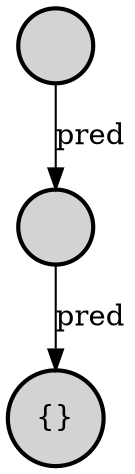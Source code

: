 digraph TwoZero {
edge [splines=curved]

node [shape=circle style="bold,filled"]

2 [label = ""]
1 [label = ""]

Z [label="{}"]

2 -> 1 [label="pred"]

1 -> Z [label="pred"]
}
